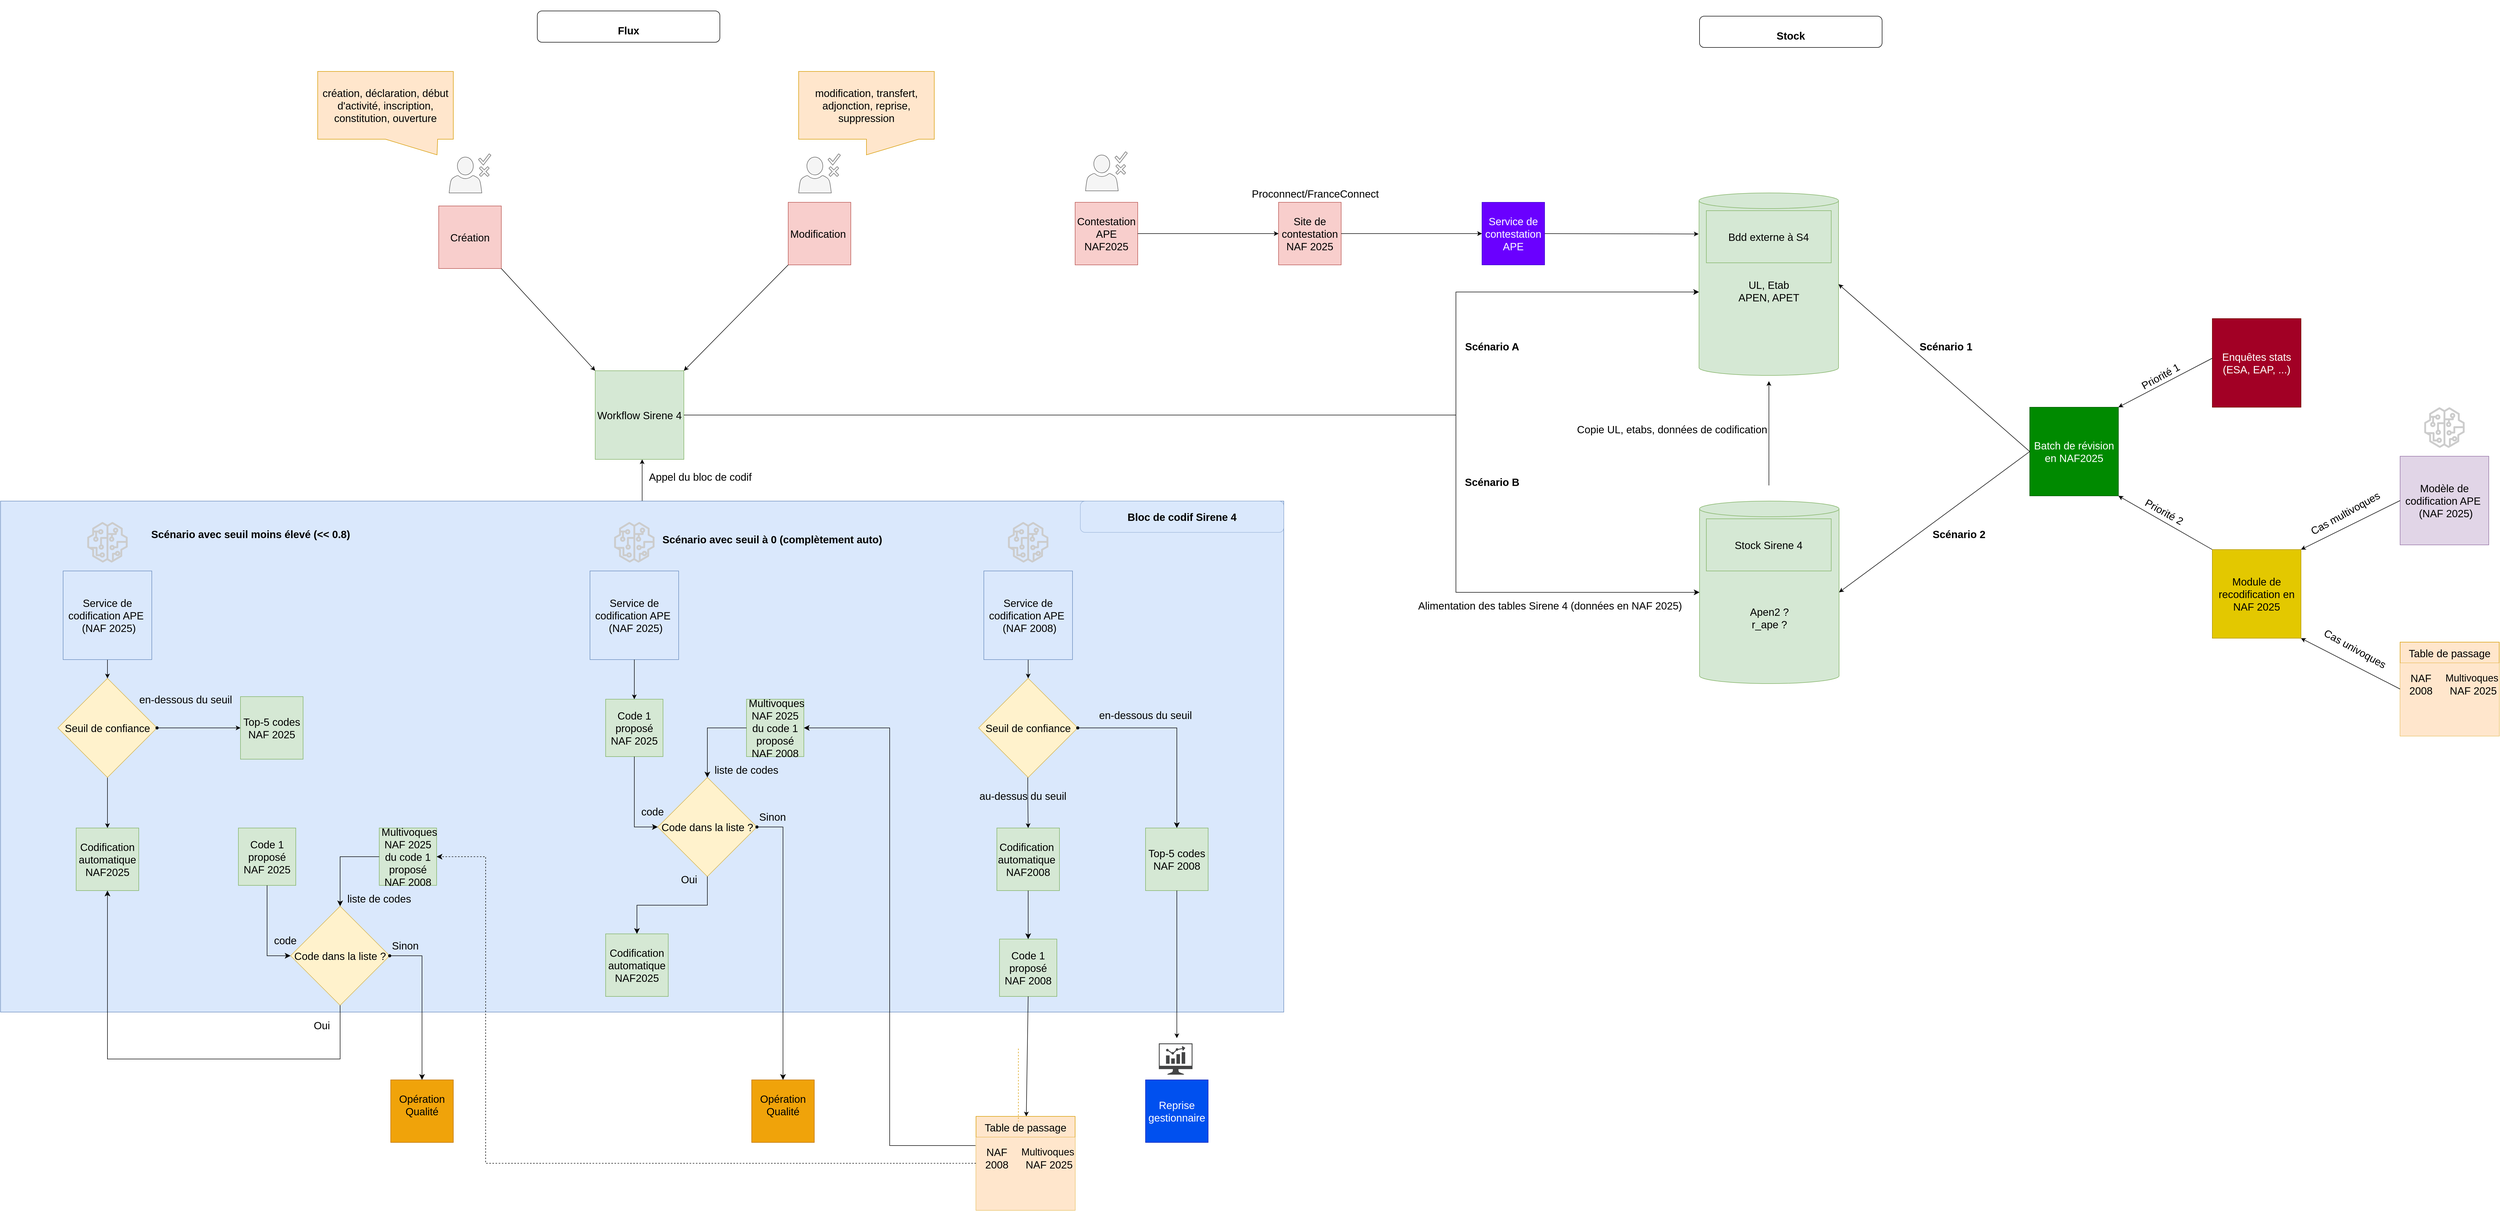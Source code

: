 <mxfile version="24.6.3" type="github">
  <diagram name="Page-1" id="qdVHiyYg8f9BKUNEij3J">
    <mxGraphModel dx="4935" dy="3007" grid="1" gridSize="10" guides="1" tooltips="1" connect="1" arrows="1" fold="1" page="1" pageScale="1" pageWidth="1169" pageHeight="827" math="0" shadow="0">
      <root>
        <mxCell id="0" />
        <mxCell id="1" parent="0" />
        <mxCell id="wSmamIy-QW6w1RSmSMdU-129" value="" style="edgeStyle=orthogonalEdgeStyle;rounded=0;orthogonalLoop=1;jettySize=auto;html=1;" parent="1" source="RjrmRjccAGC_DrgQe7qA-4" edge="1">
          <mxGeometry relative="1" as="geometry">
            <mxPoint x="-540" as="targetPoint" />
          </mxGeometry>
        </mxCell>
        <mxCell id="wSmamIy-QW6w1RSmSMdU-139" value="Appel du bloc de codif" style="edgeLabel;html=1;align=center;verticalAlign=middle;resizable=0;points=[];strokeColor=#6c8ebf;fontFamily=Helvetica;fontSize=20;fontColor=default;fillColor=#dae8fc;labelBackgroundColor=none;" parent="wSmamIy-QW6w1RSmSMdU-129" vertex="1" connectable="0">
          <mxGeometry x="0.153" y="-1" relative="1" as="geometry">
            <mxPoint x="109" y="-1" as="offset" />
          </mxGeometry>
        </mxCell>
        <mxCell id="RjrmRjccAGC_DrgQe7qA-4" value="" style="rounded=0;whiteSpace=wrap;html=1;fillColor=#dae8fc;strokeColor=#6c8ebf;fontSize=20;" parent="1" vertex="1">
          <mxGeometry x="-1770" y="80" width="2460" height="980" as="geometry" />
        </mxCell>
        <mxCell id="wSmamIy-QW6w1RSmSMdU-16" value="" style="edgeStyle=orthogonalEdgeStyle;rounded=0;orthogonalLoop=1;jettySize=auto;html=1;fontSize=20;" parent="1" source="QqVG2MAbsxLsP4SQ3CaF-13" target="RjrmRjccAGC_DrgQe7qA-10" edge="1">
          <mxGeometry relative="1" as="geometry" />
        </mxCell>
        <mxCell id="QqVG2MAbsxLsP4SQ3CaF-13" value="&lt;span style=&quot;font-size: 20px;&quot;&gt;Service de codification APE&amp;nbsp;&lt;/span&gt;&lt;div style=&quot;font-size: 20px;&quot;&gt;&lt;span style=&quot;font-size: 20px;&quot;&gt;&amp;nbsp;(NAF 2025)&lt;/span&gt;&lt;/div&gt;" style="whiteSpace=wrap;html=1;aspect=fixed;fillColor=#dae8fc;strokeColor=#6c8ebf;fontSize=20;" parent="1" vertex="1">
          <mxGeometry x="-1650" y="214" width="170" height="170" as="geometry" />
        </mxCell>
        <mxCell id="QqVG2MAbsxLsP4SQ3CaF-20" value="" style="sketch=0;outlineConnect=0;fontColor=#232F3E;gradientColor=none;fillColor=#CCCCCC;strokeColor=none;dashed=0;verticalLabelPosition=bottom;verticalAlign=top;align=center;html=1;fontSize=20;fontStyle=0;aspect=fixed;pointerEvents=1;shape=mxgraph.aws4.sagemaker_model;" parent="1" vertex="1">
          <mxGeometry x="-1604" y="120" width="78" height="78" as="geometry" />
        </mxCell>
        <mxCell id="wSmamIy-QW6w1RSmSMdU-15" value="" style="edgeStyle=orthogonalEdgeStyle;rounded=0;orthogonalLoop=1;jettySize=auto;html=1;fontSize=20;" parent="1" source="RjrmRjccAGC_DrgQe7qA-10" target="RjrmRjccAGC_DrgQe7qA-14" edge="1">
          <mxGeometry relative="1" as="geometry" />
        </mxCell>
        <mxCell id="RjrmRjccAGC_DrgQe7qA-10" value="&lt;br style=&quot;font-size: 20px;&quot;&gt;&lt;span style=&quot;forced-color-adjust: none; color: rgb(0, 0, 0); font-family: Helvetica; font-style: normal; font-variant-ligatures: normal; font-variant-caps: normal; font-weight: 400; letter-spacing: normal; orphans: 2; text-align: center; text-indent: 0px; text-transform: none; widows: 2; word-spacing: 0px; -webkit-text-stroke-width: 0px; white-space: normal; text-decoration-thickness: initial; text-decoration-style: initial; text-decoration-color: initial; font-size: 20px;&quot;&gt;Seuil de confiance&lt;/span&gt;&lt;div style=&quot;font-size: 20px;&quot;&gt;&lt;br style=&quot;font-size: 20px;&quot;&gt;&lt;/div&gt;" style="rhombus;whiteSpace=wrap;html=1;fillColor=#fff2cc;strokeColor=#d6b656;fontSize=20;" parent="1" vertex="1">
          <mxGeometry x="-1660" y="420" width="190" height="190" as="geometry" />
        </mxCell>
        <mxCell id="RjrmRjccAGC_DrgQe7qA-14" value="&lt;span style=&quot;font-size: 20px;&quot;&gt;Codification&lt;/span&gt;&lt;div&gt;&lt;span style=&quot;font-size: 20px;&quot;&gt;automatique&lt;/span&gt;&lt;div&gt;&lt;span style=&quot;font-size: 20px;&quot;&gt;NAF2025&lt;/span&gt;&lt;/div&gt;&lt;/div&gt;" style="whiteSpace=wrap;html=1;aspect=fixed;fillColor=#d5e8d4;strokeColor=#82b366;fontSize=20;" parent="1" vertex="1">
          <mxGeometry x="-1625" y="707" width="120" height="120" as="geometry" />
        </mxCell>
        <mxCell id="RjrmRjccAGC_DrgQe7qA-16" value="&lt;h1&gt;&lt;font style=&quot;font-size: 20px;&quot;&gt;Stock&lt;/font&gt;&lt;/h1&gt;" style="rounded=1;whiteSpace=wrap;html=1;fontSize=20;" parent="1" vertex="1">
          <mxGeometry x="1487" y="-850" width="350" height="60" as="geometry" />
        </mxCell>
        <mxCell id="RjrmRjccAGC_DrgQe7qA-19" value="&lt;font style=&quot;font-size: 20px;&quot;&gt;&lt;b style=&quot;font-size: 20px;&quot;&gt;Bloc de codif Sirene 4&lt;/b&gt;&lt;/font&gt;" style="rounded=1;whiteSpace=wrap;html=1;dashed=1;fillColor=#dae8fc;strokeColor=#6c8ebf;dashPattern=1 1;fontSize=20;" parent="1" vertex="1">
          <mxGeometry x="300" y="80" width="390" height="60" as="geometry" />
        </mxCell>
        <mxCell id="wSmamIy-QW6w1RSmSMdU-9" value="&lt;div&gt;&lt;br&gt;&lt;/div&gt;&lt;div&gt;&lt;br&gt;&lt;/div&gt;&lt;div&gt;&lt;br&gt;&lt;/div&gt;&lt;div&gt;Apen2 ?&lt;/div&gt;&lt;div&gt;r_ape ?&lt;br&gt;&lt;/div&gt;" style="shape=cylinder3;whiteSpace=wrap;html=1;boundedLbl=1;backgroundOutline=1;size=15;fillColor=#d5e8d4;strokeColor=#82b366;fontSize=20;" parent="1" vertex="1">
          <mxGeometry x="1487" y="80" width="267.5" height="350" as="geometry" />
        </mxCell>
        <mxCell id="wSmamIy-QW6w1RSmSMdU-14" value="&lt;div&gt;Stock Sirene 4&lt;/div&gt;" style="rounded=0;whiteSpace=wrap;html=1;fillStyle=auto;glass=0;shadow=0;fillColor=#d5e8d4;strokeColor=#82b366;fontSize=20;" parent="1" vertex="1">
          <mxGeometry x="1500.06" y="114" width="239.37" height="100" as="geometry" />
        </mxCell>
        <mxCell id="wSmamIy-QW6w1RSmSMdU-19" value="&lt;span style=&quot;font-size: 20px;&quot;&gt;Opération Qualité&lt;/span&gt;&lt;div&gt;&lt;br&gt;&lt;/div&gt;" style="whiteSpace=wrap;html=1;aspect=fixed;fillColor=#f0a30a;strokeColor=#BD7000;fontSize=20;fontColor=#000000;" parent="1" vertex="1">
          <mxGeometry x="-330" y="1190" width="120" height="120" as="geometry" />
        </mxCell>
        <mxCell id="wSmamIy-QW6w1RSmSMdU-25" value="&lt;div&gt;en-dessous du seuil&lt;/div&gt;" style="text;html=1;strokeColor=none;fillColor=none;align=center;verticalAlign=middle;whiteSpace=wrap;rounded=0;rotation=0;fontFamily=Helvetica;fontSize=20;fontColor=default;" parent="1" vertex="1">
          <mxGeometry x="-1505" y="445" width="180" height="30" as="geometry" />
        </mxCell>
        <mxCell id="wSmamIy-QW6w1RSmSMdU-28" value="" style="edgeStyle=orthogonalEdgeStyle;rounded=0;orthogonalLoop=1;jettySize=auto;html=1;fontSize=20;" parent="1" source="wSmamIy-QW6w1RSmSMdU-29" target="wSmamIy-QW6w1RSmSMdU-31" edge="1">
          <mxGeometry relative="1" as="geometry" />
        </mxCell>
        <mxCell id="wSmamIy-QW6w1RSmSMdU-29" value="&lt;span style=&quot;font-size: 20px;&quot;&gt;Service de codification APE&amp;nbsp;&lt;/span&gt;&lt;div style=&quot;font-size: 20px;&quot;&gt;&lt;span style=&quot;font-size: 20px;&quot;&gt;&amp;nbsp;(NAF 2008)&lt;/span&gt;&lt;/div&gt;" style="whiteSpace=wrap;html=1;aspect=fixed;fillColor=#dae8fc;strokeColor=#6c8ebf;fontSize=20;" parent="1" vertex="1">
          <mxGeometry x="115" y="214" width="170" height="170" as="geometry" />
        </mxCell>
        <mxCell id="wSmamIy-QW6w1RSmSMdU-30" value="" style="sketch=0;outlineConnect=0;fontColor=#232F3E;gradientColor=none;fillColor=#CCCCCC;strokeColor=none;dashed=0;verticalLabelPosition=bottom;verticalAlign=top;align=center;html=1;fontSize=20;fontStyle=0;aspect=fixed;pointerEvents=1;shape=mxgraph.aws4.sagemaker_model;" parent="1" vertex="1">
          <mxGeometry x="161" y="120" width="78" height="78" as="geometry" />
        </mxCell>
        <mxCell id="wSmamIy-QW6w1RSmSMdU-31" value="&lt;br style=&quot;font-size: 20px;&quot;&gt;&lt;span style=&quot;forced-color-adjust: none; color: rgb(0, 0, 0); font-family: Helvetica; font-style: normal; font-variant-ligatures: normal; font-variant-caps: normal; font-weight: 400; letter-spacing: normal; orphans: 2; text-align: center; text-indent: 0px; text-transform: none; widows: 2; word-spacing: 0px; -webkit-text-stroke-width: 0px; white-space: normal; text-decoration-thickness: initial; text-decoration-style: initial; text-decoration-color: initial; font-size: 20px;&quot;&gt;Seuil de confiance&lt;/span&gt;&lt;div style=&quot;font-size: 20px;&quot;&gt;&lt;br style=&quot;font-size: 20px;&quot;&gt;&lt;/div&gt;" style="rhombus;whiteSpace=wrap;html=1;fillColor=#fff2cc;strokeColor=#d6b656;fontSize=20;" parent="1" vertex="1">
          <mxGeometry x="105" y="420" width="190" height="190" as="geometry" />
        </mxCell>
        <mxCell id="wSmamIy-QW6w1RSmSMdU-32" value="&lt;span style=&quot;font-size: 20px;&quot;&gt;Codification&amp;nbsp;&lt;/span&gt;&lt;div&gt;&lt;span style=&quot;font-size: 20px;&quot;&gt;automatique&amp;nbsp;&lt;/span&gt;&lt;/div&gt;&lt;div&gt;&lt;span style=&quot;font-size: 20px;&quot;&gt;NAF2008&lt;/span&gt;&lt;/div&gt;" style="whiteSpace=wrap;html=1;aspect=fixed;fillColor=#d5e8d4;strokeColor=#82b366;fontSize=20;" parent="1" vertex="1">
          <mxGeometry x="140" y="707" width="120" height="120" as="geometry" />
        </mxCell>
        <mxCell id="wSmamIy-QW6w1RSmSMdU-34" value="au-dessus du seuil" style="text;html=1;strokeColor=none;fillColor=none;align=center;verticalAlign=middle;whiteSpace=wrap;rounded=0;rotation=0;fontFamily=Helvetica;fontSize=20;fontColor=default;" parent="1" vertex="1">
          <mxGeometry x="105" y="630" width="170" height="30" as="geometry" />
        </mxCell>
        <mxCell id="wSmamIy-QW6w1RSmSMdU-35" value="&lt;div&gt;en-dessous du seuil&lt;/div&gt;" style="text;html=1;strokeColor=none;fillColor=none;align=center;verticalAlign=middle;whiteSpace=wrap;rounded=0;rotation=0;fontFamily=Helvetica;fontSize=20;fontColor=default;" parent="1" vertex="1">
          <mxGeometry x="335" y="475" width="180" height="30" as="geometry" />
        </mxCell>
        <mxCell id="wSmamIy-QW6w1RSmSMdU-39" value="&lt;span style=&quot;font-size: 20px;&quot;&gt;Top-5 codes NAF&lt;/span&gt;&lt;span style=&quot;background-color: initial;&quot;&gt;&amp;nbsp;2025&lt;/span&gt;" style="whiteSpace=wrap;html=1;aspect=fixed;fillColor=#d5e8d4;strokeColor=#82b366;fontSize=20;" parent="1" vertex="1">
          <mxGeometry x="-1310" y="455" width="120" height="120" as="geometry" />
        </mxCell>
        <mxCell id="wSmamIy-QW6w1RSmSMdU-42" value="" style="shape=waypoint;sketch=0;fillStyle=solid;size=6;pointerEvents=1;points=[];fillColor=none;resizable=0;rotatable=0;perimeter=centerPerimeter;snapToPoint=1;" parent="1" vertex="1">
          <mxGeometry x="285" y="505" width="20" height="20" as="geometry" />
        </mxCell>
        <mxCell id="wSmamIy-QW6w1RSmSMdU-43" value="&lt;span style=&quot;font-size: 20px;&quot;&gt;Top-5 codes NAF&lt;/span&gt;&lt;span style=&quot;background-color: initial;&quot;&gt;&amp;nbsp;2008&lt;/span&gt;" style="whiteSpace=wrap;html=1;aspect=fixed;fillColor=#d5e8d4;strokeColor=#82b366;fontSize=20;" parent="1" vertex="1">
          <mxGeometry x="425" y="707" width="120" height="120" as="geometry" />
        </mxCell>
        <mxCell id="wSmamIy-QW6w1RSmSMdU-45" value="" style="edgeStyle=segmentEdgeStyle;endArrow=classic;html=1;curved=0;rounded=0;endSize=8;startSize=8;" parent="1" source="wSmamIy-QW6w1RSmSMdU-42" target="wSmamIy-QW6w1RSmSMdU-43" edge="1">
          <mxGeometry width="50" height="50" relative="1" as="geometry">
            <mxPoint x="305" y="515" as="sourcePoint" />
            <mxPoint x="-455" y="700" as="targetPoint" />
          </mxGeometry>
        </mxCell>
        <mxCell id="wSmamIy-QW6w1RSmSMdU-47" value="" style="edgeStyle=orthogonalEdgeStyle;rounded=0;orthogonalLoop=1;jettySize=auto;html=1;fontSize=20;entryX=0.5;entryY=0;entryDx=0;entryDy=0;" parent="1" target="wSmamIy-QW6w1RSmSMdU-32" edge="1">
          <mxGeometry relative="1" as="geometry">
            <mxPoint x="199.23" y="610" as="sourcePoint" />
            <mxPoint x="199.23" y="690" as="targetPoint" />
            <Array as="points">
              <mxPoint x="199" y="640" />
              <mxPoint x="200" y="640" />
            </Array>
          </mxGeometry>
        </mxCell>
        <mxCell id="wSmamIy-QW6w1RSmSMdU-89" value="Table de passage" style="shape=table;startSize=40;container=1;collapsible=0;childLayout=tableLayout;fixedRows=1;rowLines=0;fontStyle=0;strokeColor=#d79b00;fontSize=20;align=center;verticalAlign=middle;fontFamily=Helvetica;fillColor=#ffe6cc;" parent="1" vertex="1">
          <mxGeometry x="100" y="1260" width="190" height="180" as="geometry" />
        </mxCell>
        <mxCell id="wSmamIy-QW6w1RSmSMdU-90" value="" style="shape=tableRow;horizontal=0;startSize=0;swimlaneHead=0;swimlaneBody=0;top=0;left=0;bottom=0;right=0;collapsible=0;dropTarget=0;fillColor=#ffe6cc;points=[[0,0.5],[1,0.5]];portConstraint=eastwest;strokeColor=#d79b00;fontSize=20;align=center;verticalAlign=middle;fontFamily=Helvetica;" parent="wSmamIy-QW6w1RSmSMdU-89" vertex="1">
          <mxGeometry y="40" width="190" height="80" as="geometry" />
        </mxCell>
        <mxCell id="wSmamIy-QW6w1RSmSMdU-91" value="NAF 2008" style="shape=partialRectangle;html=1;whiteSpace=wrap;connectable=0;fillColor=#ffe6cc;top=0;left=0;bottom=0;right=0;overflow=hidden;pointerEvents=1;strokeColor=#d79b00;fontSize=20;align=center;verticalAlign=middle;fontFamily=Helvetica;" parent="wSmamIy-QW6w1RSmSMdU-90" vertex="1">
          <mxGeometry width="80" height="80" as="geometry">
            <mxRectangle width="80" height="80" as="alternateBounds" />
          </mxGeometry>
        </mxCell>
        <mxCell id="wSmamIy-QW6w1RSmSMdU-92" value="&lt;font style=&quot;font-size: 19px;&quot;&gt;Multivoques&amp;nbsp;&lt;/font&gt;&lt;div&gt;NAF 2025&lt;/div&gt;" style="shape=partialRectangle;html=1;whiteSpace=wrap;connectable=0;fillColor=#ffe6cc;top=0;left=0;bottom=0;right=0;align=center;spacingLeft=6;overflow=hidden;strokeColor=#d79b00;fontSize=20;verticalAlign=middle;fontFamily=Helvetica;" parent="wSmamIy-QW6w1RSmSMdU-90" vertex="1">
          <mxGeometry x="80" width="110" height="80" as="geometry">
            <mxRectangle width="110" height="80" as="alternateBounds" />
          </mxGeometry>
        </mxCell>
        <mxCell id="wSmamIy-QW6w1RSmSMdU-93" value="" style="shape=tableRow;horizontal=0;startSize=0;swimlaneHead=0;swimlaneBody=0;top=0;left=0;bottom=0;right=0;collapsible=0;dropTarget=0;fillColor=#ffe6cc;points=[[0,0.5],[1,0.5]];portConstraint=eastwest;strokeColor=#d79b00;fontSize=20;align=center;verticalAlign=middle;fontFamily=Helvetica;" parent="wSmamIy-QW6w1RSmSMdU-89" vertex="1">
          <mxGeometry y="120" width="190" height="30" as="geometry" />
        </mxCell>
        <mxCell id="wSmamIy-QW6w1RSmSMdU-94" value="" style="shape=partialRectangle;html=1;whiteSpace=wrap;connectable=0;fillColor=#ffe6cc;top=0;left=0;bottom=0;right=0;overflow=hidden;strokeColor=#d79b00;fontSize=20;align=center;verticalAlign=middle;fontFamily=Helvetica;" parent="wSmamIy-QW6w1RSmSMdU-93" vertex="1">
          <mxGeometry width="80" height="30" as="geometry">
            <mxRectangle width="80" height="30" as="alternateBounds" />
          </mxGeometry>
        </mxCell>
        <mxCell id="wSmamIy-QW6w1RSmSMdU-95" value="" style="shape=partialRectangle;html=1;whiteSpace=wrap;connectable=0;fillColor=#ffe6cc;top=0;left=0;bottom=0;right=0;align=center;spacingLeft=6;overflow=hidden;strokeColor=#d79b00;fontSize=20;verticalAlign=middle;fontFamily=Helvetica;" parent="wSmamIy-QW6w1RSmSMdU-93" vertex="1">
          <mxGeometry x="80" width="110" height="30" as="geometry">
            <mxRectangle width="110" height="30" as="alternateBounds" />
          </mxGeometry>
        </mxCell>
        <mxCell id="wSmamIy-QW6w1RSmSMdU-96" value="" style="shape=tableRow;horizontal=0;startSize=0;swimlaneHead=0;swimlaneBody=0;top=0;left=0;bottom=0;right=0;collapsible=0;dropTarget=0;fillColor=#ffe6cc;points=[[0,0.5],[1,0.5]];portConstraint=eastwest;strokeColor=#d79b00;fontSize=20;align=center;verticalAlign=middle;fontFamily=Helvetica;" parent="wSmamIy-QW6w1RSmSMdU-89" vertex="1">
          <mxGeometry y="150" width="190" height="30" as="geometry" />
        </mxCell>
        <mxCell id="wSmamIy-QW6w1RSmSMdU-97" value="" style="shape=partialRectangle;html=1;whiteSpace=wrap;connectable=0;fillColor=#ffe6cc;top=0;left=0;bottom=0;right=0;overflow=hidden;strokeColor=#d79b00;fontSize=20;align=center;verticalAlign=middle;fontFamily=Helvetica;" parent="wSmamIy-QW6w1RSmSMdU-96" vertex="1">
          <mxGeometry width="80" height="30" as="geometry">
            <mxRectangle width="80" height="30" as="alternateBounds" />
          </mxGeometry>
        </mxCell>
        <mxCell id="wSmamIy-QW6w1RSmSMdU-98" value="" style="shape=partialRectangle;html=1;whiteSpace=wrap;connectable=0;fillColor=#ffe6cc;top=0;left=0;bottom=0;right=0;align=center;spacingLeft=6;overflow=hidden;strokeColor=#d79b00;fontSize=20;verticalAlign=middle;fontFamily=Helvetica;" parent="wSmamIy-QW6w1RSmSMdU-96" vertex="1">
          <mxGeometry x="80" width="110" height="30" as="geometry">
            <mxRectangle width="110" height="30" as="alternateBounds" />
          </mxGeometry>
        </mxCell>
        <mxCell id="wSmamIy-QW6w1RSmSMdU-48" value="&lt;span style=&quot;font-size: 20px;&quot;&gt;Reprise gestionnaire&lt;/span&gt;" style="whiteSpace=wrap;html=1;aspect=fixed;fillColor=#0050ef;strokeColor=#001DBC;fontSize=20;fontColor=#ffffff;" parent="1" vertex="1">
          <mxGeometry x="425" y="1190" width="120" height="120" as="geometry" />
        </mxCell>
        <mxCell id="wSmamIy-QW6w1RSmSMdU-108" value="Code 1 proposé&lt;div&gt;NAF 2008&lt;/div&gt;" style="whiteSpace=wrap;html=1;aspect=fixed;fillColor=#d5e8d4;strokeColor=#82b366;fontSize=20;" parent="1" vertex="1">
          <mxGeometry x="145" y="920" width="110" height="110" as="geometry" />
        </mxCell>
        <mxCell id="wSmamIy-QW6w1RSmSMdU-109" value="" style="edgeStyle=segmentEdgeStyle;endArrow=classic;html=1;curved=0;rounded=0;endSize=8;startSize=8;entryX=0.5;entryY=0;entryDx=0;entryDy=0;" parent="1" source="wSmamIy-QW6w1RSmSMdU-32" target="wSmamIy-QW6w1RSmSMdU-108" edge="1">
          <mxGeometry width="50" height="50" relative="1" as="geometry">
            <mxPoint x="115" y="1169.95" as="sourcePoint" />
            <mxPoint x="165" y="1119.95" as="targetPoint" />
          </mxGeometry>
        </mxCell>
        <mxCell id="wSmamIy-QW6w1RSmSMdU-111" value="&amp;nbsp;Multivoques NAF 2025 du code 1 proposé NAF 2008" style="whiteSpace=wrap;html=1;aspect=fixed;fillColor=#d5e8d4;strokeColor=#82b366;fontSize=20;" parent="1" vertex="1">
          <mxGeometry x="-340" y="460" width="110" height="110" as="geometry" />
        </mxCell>
        <mxCell id="wSmamIy-QW6w1RSmSMdU-117" value="&lt;span style=&quot;font-size: 20px;&quot;&gt;Création&lt;/span&gt;" style="whiteSpace=wrap;html=1;aspect=fixed;fillColor=#f8cecc;strokeColor=#b85450;fontSize=20;" parent="1" vertex="1">
          <mxGeometry x="-930" y="-486" width="120" height="120" as="geometry" />
        </mxCell>
        <mxCell id="wSmamIy-QW6w1RSmSMdU-118" value="&lt;span style=&quot;font-size: 20px;&quot;&gt;Modification&amp;nbsp;&lt;/span&gt;" style="whiteSpace=wrap;html=1;aspect=fixed;fillColor=#f8cecc;strokeColor=#b85450;fontSize=20;" parent="1" vertex="1">
          <mxGeometry x="-260" y="-493" width="120" height="120" as="geometry" />
        </mxCell>
        <mxCell id="wSmamIy-QW6w1RSmSMdU-119" value="Workflow Sirene 4" style="whiteSpace=wrap;html=1;aspect=fixed;fillColor=#d5e8d4;strokeColor=#82b366;fontSize=20;" parent="1" vertex="1">
          <mxGeometry x="-630" y="-170" width="170" height="170" as="geometry" />
        </mxCell>
        <mxCell id="wSmamIy-QW6w1RSmSMdU-120" value="" style="sketch=0;pointerEvents=1;shadow=0;dashed=0;html=1;strokeColor=#666666;fillColor=#f5f5f5;labelPosition=center;verticalLabelPosition=bottom;verticalAlign=top;outlineConnect=0;align=center;shape=mxgraph.office.users.approver;fontColor=#333333;fontSize=20;" parent="1" vertex="1">
          <mxGeometry x="-910" y="-586" width="80" height="75" as="geometry" />
        </mxCell>
        <mxCell id="wSmamIy-QW6w1RSmSMdU-121" value="" style="endArrow=classic;html=1;rounded=0;exitX=1;exitY=1;exitDx=0;exitDy=0;entryX=0;entryY=0;entryDx=0;entryDy=0;fontSize=20;" parent="1" source="wSmamIy-QW6w1RSmSMdU-117" target="wSmamIy-QW6w1RSmSMdU-119" edge="1">
          <mxGeometry width="50" height="50" relative="1" as="geometry">
            <mxPoint x="-410" y="-154" as="sourcePoint" />
            <mxPoint x="-240" y="-54" as="targetPoint" />
          </mxGeometry>
        </mxCell>
        <mxCell id="wSmamIy-QW6w1RSmSMdU-122" value="" style="sketch=0;pointerEvents=1;shadow=0;dashed=0;html=1;strokeColor=#666666;fillColor=#f5f5f5;labelPosition=center;verticalLabelPosition=bottom;verticalAlign=top;outlineConnect=0;align=center;shape=mxgraph.office.users.approver;fontColor=#333333;fontSize=20;" parent="1" vertex="1">
          <mxGeometry x="-240" y="-586" width="80" height="75" as="geometry" />
        </mxCell>
        <mxCell id="wSmamIy-QW6w1RSmSMdU-123" value="&lt;h1&gt;&lt;font style=&quot;font-size: 20px;&quot;&gt;Flux&lt;/font&gt;&lt;/h1&gt;" style="rounded=1;whiteSpace=wrap;html=1;fontSize=20;" parent="1" vertex="1">
          <mxGeometry x="-741" y="-860" width="350" height="60" as="geometry" />
        </mxCell>
        <mxCell id="wSmamIy-QW6w1RSmSMdU-124" value="" style="endArrow=classic;html=1;rounded=0;entryX=1;entryY=0;entryDx=0;entryDy=0;exitX=0;exitY=1;exitDx=0;exitDy=0;fontSize=20;" parent="1" source="wSmamIy-QW6w1RSmSMdU-118" target="wSmamIy-QW6w1RSmSMdU-119" edge="1">
          <mxGeometry width="50" height="50" relative="1" as="geometry">
            <mxPoint x="-410" y="-154" as="sourcePoint" />
            <mxPoint x="-360" y="-204" as="targetPoint" />
          </mxGeometry>
        </mxCell>
        <mxCell id="wSmamIy-QW6w1RSmSMdU-125" value="&lt;span style=&quot;font-size: 20px;&quot;&gt;modification, transfert, adjonction, reprise, suppression&lt;/span&gt;" style="shape=callout;whiteSpace=wrap;html=1;perimeter=calloutPerimeter;base=100;fillColor=#ffe6cc;strokeColor=#d79b00;" parent="1" vertex="1">
          <mxGeometry x="-240" y="-744" width="260" height="160" as="geometry" />
        </mxCell>
        <mxCell id="wSmamIy-QW6w1RSmSMdU-126" value="&lt;span style=&quot;font-size: 20px;&quot;&gt;création, déclaration, début d&#39;activité, inscription, constitution, ouverture&lt;/span&gt;" style="shape=callout;whiteSpace=wrap;html=1;perimeter=calloutPerimeter;base=100;position2=0.88;fillColor=#ffe6cc;strokeColor=#d79b00;" parent="1" vertex="1">
          <mxGeometry x="-1162" y="-744" width="260" height="160" as="geometry" />
        </mxCell>
        <mxCell id="wSmamIy-QW6w1RSmSMdU-187" value="" style="line;strokeWidth=1;direction=south;html=1;dashed=1;fillColor=#ffe6cc;strokeColor=#d79b00;" parent="1" vertex="1">
          <mxGeometry x="176.25" y="1130" width="10" height="140" as="geometry" />
        </mxCell>
        <mxCell id="amOeIo20IFjNNnTwznWV-1" value="" style="endArrow=classic;html=1;rounded=0;exitX=0.5;exitY=1;exitDx=0;exitDy=0;" parent="1" source="wSmamIy-QW6w1RSmSMdU-43" edge="1">
          <mxGeometry width="50" height="50" relative="1" as="geometry">
            <mxPoint x="485" y="827" as="sourcePoint" />
            <mxPoint x="485" y="1110" as="targetPoint" />
          </mxGeometry>
        </mxCell>
        <mxCell id="QqVG2MAbsxLsP4SQ3CaF-67" value="" style="sketch=0;pointerEvents=1;shadow=0;dashed=0;html=1;strokeColor=none;fillColor=#434445;aspect=fixed;labelPosition=center;verticalLabelPosition=bottom;verticalAlign=top;align=center;outlineConnect=0;shape=mxgraph.vvd.nsx_dashboard;fontSize=20;" parent="1" vertex="1">
          <mxGeometry x="450.48" y="1120" width="64.52" height="60" as="geometry" />
        </mxCell>
        <mxCell id="UrDVTEaT_6tUGHthFSmy-10" value="" style="edgeStyle=elbowEdgeStyle;elbow=horizontal;endArrow=classic;html=1;curved=0;rounded=0;endSize=8;startSize=8;entryX=0;entryY=0.5;entryDx=0;entryDy=0;entryPerimeter=0;exitX=1;exitY=0.5;exitDx=0;exitDy=0;" parent="1" source="wSmamIy-QW6w1RSmSMdU-119" target="wSmamIy-QW6w1RSmSMdU-9" edge="1">
          <mxGeometry width="50" height="50" relative="1" as="geometry">
            <mxPoint x="-370" y="360" as="sourcePoint" />
            <mxPoint x="-320" y="310" as="targetPoint" />
            <Array as="points">
              <mxPoint x="1020" y="130" />
              <mxPoint x="670" y="90" />
            </Array>
          </mxGeometry>
        </mxCell>
        <mxCell id="UrDVTEaT_6tUGHthFSmy-11" value="Alimentation des tables Sirene 4 (données en NAF 2025)" style="edgeLabel;html=1;align=center;verticalAlign=middle;resizable=0;points=[];strokeColor=#6c8ebf;fontFamily=Helvetica;fontSize=20;fontColor=default;fillColor=#dae8fc;labelBackgroundColor=none;" parent="1" vertex="1" connectable="0">
          <mxGeometry x="1200.001" y="280.0" as="geometry" />
        </mxCell>
        <mxCell id="UrDVTEaT_6tUGHthFSmy-17" value="Site de contestation NAF 2025" style="whiteSpace=wrap;html=1;aspect=fixed;fillColor=#f8cecc;strokeColor=#b85450;fontSize=20;" parent="1" vertex="1">
          <mxGeometry x="680" y="-493" width="120" height="120" as="geometry" />
        </mxCell>
        <mxCell id="UrDVTEaT_6tUGHthFSmy-25" value="" style="shape=image;html=1;verticalAlign=top;verticalLabelPosition=bottom;labelBackgroundColor=#ffffff;imageAspect=0;aspect=fixed;image=https://cdn2.iconfinder.com/data/icons/thin-line-icons-for-seo-and-development-1/64/SEO_international-128.png" parent="1" vertex="1">
          <mxGeometry x="684.5" y="-629" width="111" height="111" as="geometry" />
        </mxCell>
        <mxCell id="UrDVTEaT_6tUGHthFSmy-29" value="&lt;div&gt;UL, Etab&lt;/div&gt;&lt;div&gt;APEN, APET&lt;br&gt;&lt;/div&gt;" style="shape=cylinder3;whiteSpace=wrap;html=1;boundedLbl=1;backgroundOutline=1;size=15;fillColor=#d5e8d4;strokeColor=#82b366;fontSize=20;" parent="1" vertex="1">
          <mxGeometry x="1486" y="-511" width="267.5" height="350" as="geometry" />
        </mxCell>
        <mxCell id="UrDVTEaT_6tUGHthFSmy-30" value="Bdd externe à S4 " style="rounded=0;whiteSpace=wrap;html=1;fillStyle=auto;glass=0;shadow=0;fillColor=#d5e8d4;strokeColor=#82b366;fontSize=20;" parent="1" vertex="1">
          <mxGeometry x="1500.07" y="-477" width="239.37" height="100" as="geometry" />
        </mxCell>
        <mxCell id="UrDVTEaT_6tUGHthFSmy-31" value="" style="edgeStyle=elbowEdgeStyle;elbow=horizontal;endArrow=classic;html=1;curved=0;rounded=0;endSize=8;startSize=8;entryX=0;entryY=0.543;entryDx=0;entryDy=0;entryPerimeter=0;exitX=1;exitY=0.5;exitDx=0;exitDy=0;" parent="1" source="wSmamIy-QW6w1RSmSMdU-119" target="UrDVTEaT_6tUGHthFSmy-29" edge="1">
          <mxGeometry width="50" height="50" relative="1" as="geometry">
            <mxPoint x="-460" y="-90" as="sourcePoint" />
            <mxPoint x="1190" y="-60" as="targetPoint" />
            <Array as="points">
              <mxPoint x="1020" y="-130" />
            </Array>
          </mxGeometry>
        </mxCell>
        <mxCell id="UrDVTEaT_6tUGHthFSmy-32" value="&lt;b&gt;Scénario A&lt;br&gt;&lt;/b&gt;" style="edgeLabel;html=1;align=center;verticalAlign=middle;resizable=0;points=[];strokeColor=#6c8ebf;fontFamily=Helvetica;fontSize=20;fontColor=default;fillColor=#dae8fc;labelBackgroundColor=none;" parent="1" vertex="1" connectable="0">
          <mxGeometry x="1310.001" y="-220.0" as="geometry">
            <mxPoint x="-221" y="3" as="offset" />
          </mxGeometry>
        </mxCell>
        <mxCell id="UrDVTEaT_6tUGHthFSmy-33" value="&lt;b&gt;Scénario B&lt;br&gt;&lt;/b&gt;" style="edgeLabel;html=1;align=center;verticalAlign=middle;resizable=0;points=[];strokeColor=#6c8ebf;fontFamily=Helvetica;fontSize=20;fontColor=default;fillColor=#dae8fc;labelBackgroundColor=none;" parent="1" vertex="1" connectable="0">
          <mxGeometry x="1310.001" y="40.0" as="geometry">
            <mxPoint x="-221" y="3" as="offset" />
          </mxGeometry>
        </mxCell>
        <mxCell id="UrDVTEaT_6tUGHthFSmy-36" value="" style="endArrow=classic;html=1;rounded=0;exitX=1;exitY=0.5;exitDx=0;exitDy=0;entryX=-0.003;entryY=0.225;entryDx=0;entryDy=0;entryPerimeter=0;" parent="1" source="fVetmA5IXUWIr9gg3zsg-3" target="UrDVTEaT_6tUGHthFSmy-29" edge="1">
          <mxGeometry width="50" height="50" relative="1" as="geometry">
            <mxPoint x="890" y="-300" as="sourcePoint" />
            <mxPoint x="1480" y="-433" as="targetPoint" />
          </mxGeometry>
        </mxCell>
        <mxCell id="UrDVTEaT_6tUGHthFSmy-50" value="Batch de révision en NAF2025" style="whiteSpace=wrap;html=1;aspect=fixed;fillColor=#008a00;strokeColor=#005700;fontSize=20;fontColor=#ffffff;" parent="1" vertex="1">
          <mxGeometry x="2120" y="-100" width="170" height="170" as="geometry" />
        </mxCell>
        <mxCell id="UrDVTEaT_6tUGHthFSmy-51" value="" style="endArrow=classic;html=1;rounded=0;exitX=0;exitY=0.5;exitDx=0;exitDy=0;entryX=1;entryY=0;entryDx=0;entryDy=0;" parent="1" target="UrDVTEaT_6tUGHthFSmy-50" edge="1">
          <mxGeometry width="50" height="50" relative="1" as="geometry">
            <mxPoint x="2470" y="-194" as="sourcePoint" />
            <mxPoint x="2100" y="-120" as="targetPoint" />
          </mxGeometry>
        </mxCell>
        <mxCell id="UrDVTEaT_6tUGHthFSmy-52" value="" style="endArrow=classic;html=1;rounded=0;exitX=0;exitY=0;exitDx=0;exitDy=0;entryX=1;entryY=0;entryDx=0;entryDy=0;" parent="1" source="UrDVTEaT_6tUGHthFSmy-119" edge="1">
          <mxGeometry width="50" height="50" relative="1" as="geometry">
            <mxPoint x="2470" y="170" as="sourcePoint" />
            <mxPoint x="2290" y="70" as="targetPoint" />
          </mxGeometry>
        </mxCell>
        <mxCell id="UrDVTEaT_6tUGHthFSmy-53" value="Priorité 1" style="edgeLabel;html=1;align=center;verticalAlign=middle;resizable=0;points=[];strokeColor=#6c8ebf;fontFamily=Helvetica;fontSize=20;fontColor=default;fillColor=#dae8fc;labelBackgroundColor=none;rotation=331;" parent="1" vertex="1" connectable="0">
          <mxGeometry x="2370" y="-160.0" as="geometry" />
        </mxCell>
        <mxCell id="UrDVTEaT_6tUGHthFSmy-54" value="Priorité 2" style="edgeLabel;html=1;align=center;verticalAlign=middle;resizable=0;points=[];strokeColor=#6c8ebf;fontFamily=Helvetica;fontSize=20;fontColor=default;fillColor=#dae8fc;labelBackgroundColor=none;rotation=29;" parent="1" vertex="1" connectable="0">
          <mxGeometry x="2390" y="90.0" as="geometry">
            <mxPoint x="-5.892" y="13.794" as="offset" />
          </mxGeometry>
        </mxCell>
        <mxCell id="UrDVTEaT_6tUGHthFSmy-55" value="" style="endArrow=classic;html=1;rounded=0;exitX=0;exitY=0.5;exitDx=0;exitDy=0;entryX=1;entryY=0.5;entryDx=0;entryDy=0;entryPerimeter=0;" parent="1" source="UrDVTEaT_6tUGHthFSmy-50" target="UrDVTEaT_6tUGHthFSmy-29" edge="1">
          <mxGeometry width="50" height="50" relative="1" as="geometry">
            <mxPoint x="1890" y="-60" as="sourcePoint" />
            <mxPoint x="1940" y="-110" as="targetPoint" />
          </mxGeometry>
        </mxCell>
        <mxCell id="UrDVTEaT_6tUGHthFSmy-57" value="" style="endArrow=classic;html=1;rounded=0;exitX=0;exitY=0.5;exitDx=0;exitDy=0;entryX=1;entryY=0.5;entryDx=0;entryDy=0;entryPerimeter=0;" parent="1" source="UrDVTEaT_6tUGHthFSmy-50" target="wSmamIy-QW6w1RSmSMdU-9" edge="1">
          <mxGeometry width="50" height="50" relative="1" as="geometry">
            <mxPoint x="1890" y="-60" as="sourcePoint" />
            <mxPoint x="1940" y="-110" as="targetPoint" />
          </mxGeometry>
        </mxCell>
        <mxCell id="UrDVTEaT_6tUGHthFSmy-58" value="&lt;b&gt;Scénario 1&lt;/b&gt;" style="edgeLabel;html=1;align=center;verticalAlign=middle;resizable=0;points=[];strokeColor=#6c8ebf;fontFamily=Helvetica;fontSize=20;fontColor=default;fillColor=#dae8fc;labelBackgroundColor=none;" parent="1" vertex="1" connectable="0">
          <mxGeometry x="2180.001" y="-220.0" as="geometry">
            <mxPoint x="-221" y="3" as="offset" />
          </mxGeometry>
        </mxCell>
        <mxCell id="UrDVTEaT_6tUGHthFSmy-59" value="&lt;b&gt;Scénario 2&lt;br&gt;&lt;/b&gt;" style="edgeLabel;html=1;align=center;verticalAlign=middle;resizable=0;points=[];strokeColor=#6c8ebf;fontFamily=Helvetica;fontSize=20;fontColor=default;fillColor=#dae8fc;labelBackgroundColor=none;" parent="1" vertex="1" connectable="0">
          <mxGeometry x="2205.001" y="140.0" as="geometry">
            <mxPoint x="-221" y="3" as="offset" />
          </mxGeometry>
        </mxCell>
        <mxCell id="UrDVTEaT_6tUGHthFSmy-107" value="Table de passage" style="shape=table;startSize=40;container=1;collapsible=0;childLayout=tableLayout;fixedRows=1;rowLines=0;fontStyle=0;strokeColor=#d79b00;fontSize=20;align=center;verticalAlign=middle;fontFamily=Helvetica;fillColor=#ffe6cc;" parent="1" vertex="1">
          <mxGeometry x="2830" y="350.5" width="190" height="180" as="geometry" />
        </mxCell>
        <mxCell id="UrDVTEaT_6tUGHthFSmy-108" value="" style="shape=tableRow;horizontal=0;startSize=0;swimlaneHead=0;swimlaneBody=0;top=0;left=0;bottom=0;right=0;collapsible=0;dropTarget=0;fillColor=#ffe6cc;points=[[0,0.5],[1,0.5]];portConstraint=eastwest;strokeColor=#d79b00;fontSize=20;align=center;verticalAlign=middle;fontFamily=Helvetica;" parent="UrDVTEaT_6tUGHthFSmy-107" vertex="1">
          <mxGeometry y="40" width="190" height="80" as="geometry" />
        </mxCell>
        <mxCell id="UrDVTEaT_6tUGHthFSmy-109" value="NAF 2008" style="shape=partialRectangle;html=1;whiteSpace=wrap;connectable=0;fillColor=#ffe6cc;top=0;left=0;bottom=0;right=0;overflow=hidden;pointerEvents=1;strokeColor=#d79b00;fontSize=20;align=center;verticalAlign=middle;fontFamily=Helvetica;" parent="UrDVTEaT_6tUGHthFSmy-108" vertex="1">
          <mxGeometry width="80" height="80" as="geometry">
            <mxRectangle width="80" height="80" as="alternateBounds" />
          </mxGeometry>
        </mxCell>
        <mxCell id="UrDVTEaT_6tUGHthFSmy-110" value="&lt;font style=&quot;font-size: 19px;&quot;&gt;Multivoques&amp;nbsp;&lt;/font&gt;&lt;div&gt;NAF 2025&lt;/div&gt;" style="shape=partialRectangle;html=1;whiteSpace=wrap;connectable=0;fillColor=#ffe6cc;top=0;left=0;bottom=0;right=0;align=center;spacingLeft=6;overflow=hidden;strokeColor=#d79b00;fontSize=20;verticalAlign=middle;fontFamily=Helvetica;" parent="UrDVTEaT_6tUGHthFSmy-108" vertex="1">
          <mxGeometry x="80" width="110" height="80" as="geometry">
            <mxRectangle width="110" height="80" as="alternateBounds" />
          </mxGeometry>
        </mxCell>
        <mxCell id="UrDVTEaT_6tUGHthFSmy-111" value="" style="shape=tableRow;horizontal=0;startSize=0;swimlaneHead=0;swimlaneBody=0;top=0;left=0;bottom=0;right=0;collapsible=0;dropTarget=0;fillColor=#ffe6cc;points=[[0,0.5],[1,0.5]];portConstraint=eastwest;strokeColor=#d79b00;fontSize=20;align=center;verticalAlign=middle;fontFamily=Helvetica;" parent="UrDVTEaT_6tUGHthFSmy-107" vertex="1">
          <mxGeometry y="120" width="190" height="30" as="geometry" />
        </mxCell>
        <mxCell id="UrDVTEaT_6tUGHthFSmy-112" value="" style="shape=partialRectangle;html=1;whiteSpace=wrap;connectable=0;fillColor=#ffe6cc;top=0;left=0;bottom=0;right=0;overflow=hidden;strokeColor=#d79b00;fontSize=20;align=center;verticalAlign=middle;fontFamily=Helvetica;" parent="UrDVTEaT_6tUGHthFSmy-111" vertex="1">
          <mxGeometry width="80" height="30" as="geometry">
            <mxRectangle width="80" height="30" as="alternateBounds" />
          </mxGeometry>
        </mxCell>
        <mxCell id="UrDVTEaT_6tUGHthFSmy-113" value="" style="shape=partialRectangle;html=1;whiteSpace=wrap;connectable=0;fillColor=#ffe6cc;top=0;left=0;bottom=0;right=0;align=center;spacingLeft=6;overflow=hidden;strokeColor=#d79b00;fontSize=20;verticalAlign=middle;fontFamily=Helvetica;" parent="UrDVTEaT_6tUGHthFSmy-111" vertex="1">
          <mxGeometry x="80" width="110" height="30" as="geometry">
            <mxRectangle width="110" height="30" as="alternateBounds" />
          </mxGeometry>
        </mxCell>
        <mxCell id="UrDVTEaT_6tUGHthFSmy-114" value="" style="shape=tableRow;horizontal=0;startSize=0;swimlaneHead=0;swimlaneBody=0;top=0;left=0;bottom=0;right=0;collapsible=0;dropTarget=0;fillColor=#ffe6cc;points=[[0,0.5],[1,0.5]];portConstraint=eastwest;strokeColor=#d79b00;fontSize=20;align=center;verticalAlign=middle;fontFamily=Helvetica;" parent="UrDVTEaT_6tUGHthFSmy-107" vertex="1">
          <mxGeometry y="150" width="190" height="30" as="geometry" />
        </mxCell>
        <mxCell id="UrDVTEaT_6tUGHthFSmy-115" value="" style="shape=partialRectangle;html=1;whiteSpace=wrap;connectable=0;fillColor=#ffe6cc;top=0;left=0;bottom=0;right=0;overflow=hidden;strokeColor=#d79b00;fontSize=20;align=center;verticalAlign=middle;fontFamily=Helvetica;" parent="UrDVTEaT_6tUGHthFSmy-114" vertex="1">
          <mxGeometry width="80" height="30" as="geometry">
            <mxRectangle width="80" height="30" as="alternateBounds" />
          </mxGeometry>
        </mxCell>
        <mxCell id="UrDVTEaT_6tUGHthFSmy-116" value="" style="shape=partialRectangle;html=1;whiteSpace=wrap;connectable=0;fillColor=#ffe6cc;top=0;left=0;bottom=0;right=0;align=center;spacingLeft=6;overflow=hidden;strokeColor=#d79b00;fontSize=20;verticalAlign=middle;fontFamily=Helvetica;" parent="UrDVTEaT_6tUGHthFSmy-114" vertex="1">
          <mxGeometry x="80" width="110" height="30" as="geometry">
            <mxRectangle width="110" height="30" as="alternateBounds" />
          </mxGeometry>
        </mxCell>
        <mxCell id="UrDVTEaT_6tUGHthFSmy-117" value="&lt;span style=&quot;font-size: 20px;&quot;&gt;Modèle de codification APE&amp;nbsp;&lt;/span&gt;&lt;div style=&quot;font-size: 20px;&quot;&gt;&lt;span style=&quot;font-size: 20px;&quot;&gt;&amp;nbsp;(NAF 2025)&lt;/span&gt;&lt;/div&gt;" style="whiteSpace=wrap;html=1;aspect=fixed;fillColor=#e1d5e7;strokeColor=#9673a6;fontSize=20;" parent="1" vertex="1">
          <mxGeometry x="2830" y="-6" width="170" height="170" as="geometry" />
        </mxCell>
        <mxCell id="UrDVTEaT_6tUGHthFSmy-118" value="" style="sketch=0;outlineConnect=0;fontColor=#232F3E;gradientColor=none;fillColor=#CCCCCC;strokeColor=none;dashed=0;verticalLabelPosition=bottom;verticalAlign=top;align=center;html=1;fontSize=20;fontStyle=0;aspect=fixed;pointerEvents=1;shape=mxgraph.aws4.sagemaker_model;" parent="1" vertex="1">
          <mxGeometry x="2876" y="-100" width="78" height="78" as="geometry" />
        </mxCell>
        <mxCell id="UrDVTEaT_6tUGHthFSmy-119" value="Module de recodification en NAF 2025" style="whiteSpace=wrap;html=1;aspect=fixed;fillColor=#e3c800;strokeColor=#B09500;fontSize=20;fontColor=#000000;" parent="1" vertex="1">
          <mxGeometry x="2470" y="173" width="170" height="170" as="geometry" />
        </mxCell>
        <mxCell id="UrDVTEaT_6tUGHthFSmy-120" value="" style="endArrow=classic;html=1;rounded=0;exitX=0;exitY=0.5;exitDx=0;exitDy=0;entryX=1;entryY=0;entryDx=0;entryDy=0;" parent="1" source="UrDVTEaT_6tUGHthFSmy-117" target="UrDVTEaT_6tUGHthFSmy-119" edge="1">
          <mxGeometry width="50" height="50" relative="1" as="geometry">
            <mxPoint x="2410" y="203" as="sourcePoint" />
            <mxPoint x="2460" y="153" as="targetPoint" />
          </mxGeometry>
        </mxCell>
        <mxCell id="UrDVTEaT_6tUGHthFSmy-121" value="" style="endArrow=classic;html=1;rounded=0;exitX=0;exitY=0.5;exitDx=0;exitDy=0;entryX=1;entryY=1;entryDx=0;entryDy=0;" parent="1" source="UrDVTEaT_6tUGHthFSmy-107" target="UrDVTEaT_6tUGHthFSmy-119" edge="1">
          <mxGeometry width="50" height="50" relative="1" as="geometry">
            <mxPoint x="2830" y="249" as="sourcePoint" />
            <mxPoint x="2650" y="343" as="targetPoint" />
          </mxGeometry>
        </mxCell>
        <mxCell id="UrDVTEaT_6tUGHthFSmy-122" value="&lt;div&gt;Cas multivoques&lt;/div&gt;&lt;div&gt;&lt;br&gt;&lt;/div&gt;" style="edgeLabel;html=1;align=center;verticalAlign=middle;resizable=0;points=[];strokeColor=#6c8ebf;fontFamily=Helvetica;fontSize=20;fontColor=default;fillColor=#dae8fc;labelBackgroundColor=none;rotation=331;" parent="1" vertex="1" connectable="0">
          <mxGeometry x="2730" y="113.0" as="geometry" />
        </mxCell>
        <mxCell id="UrDVTEaT_6tUGHthFSmy-123" value="&lt;div&gt;Cas univoques&lt;/div&gt;&lt;div&gt;&lt;br&gt;&lt;/div&gt;" style="edgeLabel;html=1;align=center;verticalAlign=middle;resizable=0;points=[];strokeColor=#6c8ebf;fontFamily=Helvetica;fontSize=20;fontColor=default;fillColor=#dae8fc;labelBackgroundColor=none;rotation=29;" parent="1" vertex="1" connectable="0">
          <mxGeometry x="2750" y="363.0" as="geometry">
            <mxPoint x="-5.892" y="13.794" as="offset" />
          </mxGeometry>
        </mxCell>
        <mxCell id="UrDVTEaT_6tUGHthFSmy-126" value="&lt;div&gt;Enquêtes stats&lt;/div&gt;&lt;div&gt;(ESA, EAP, ...)&lt;br&gt;&lt;/div&gt;" style="whiteSpace=wrap;html=1;aspect=fixed;fillColor=#a20025;strokeColor=#6F0000;fontSize=20;fontColor=#ffffff;" parent="1" vertex="1">
          <mxGeometry x="2470" y="-270" width="170" height="170" as="geometry" />
        </mxCell>
        <mxCell id="fVetmA5IXUWIr9gg3zsg-1" value="" style="endArrow=classic;html=1;rounded=0;" parent="1" edge="1">
          <mxGeometry width="50" height="50" relative="1" as="geometry">
            <mxPoint x="1620" y="50" as="sourcePoint" />
            <mxPoint x="1620" y="-150" as="targetPoint" />
          </mxGeometry>
        </mxCell>
        <mxCell id="fVetmA5IXUWIr9gg3zsg-2" value="&lt;div&gt;Copie UL, etabs, données de codification&lt;/div&gt;" style="edgeLabel;html=1;align=center;verticalAlign=middle;resizable=0;points=[];strokeColor=#6c8ebf;fontFamily=Helvetica;fontSize=20;fontColor=default;fillColor=#dae8fc;labelBackgroundColor=none;" parent="1" vertex="1" connectable="0">
          <mxGeometry x="1440.001" y="-50.0" as="geometry">
            <mxPoint x="-6" y="-8" as="offset" />
          </mxGeometry>
        </mxCell>
        <mxCell id="fVetmA5IXUWIr9gg3zsg-4" value="" style="endArrow=classic;html=1;rounded=0;exitX=1;exitY=0.5;exitDx=0;exitDy=0;" parent="1" source="UrDVTEaT_6tUGHthFSmy-17" target="fVetmA5IXUWIr9gg3zsg-3" edge="1">
          <mxGeometry width="50" height="50" relative="1" as="geometry">
            <mxPoint x="800" y="-433" as="sourcePoint" />
            <mxPoint x="1490" y="-430" as="targetPoint" />
          </mxGeometry>
        </mxCell>
        <mxCell id="fVetmA5IXUWIr9gg3zsg-3" value="Service de contestation APE" style="whiteSpace=wrap;html=1;aspect=fixed;fillColor=#6a00ff;strokeColor=#3700CC;fontSize=20;fontColor=#ffffff;" parent="1" vertex="1">
          <mxGeometry x="1070" y="-493" width="120" height="120" as="geometry" />
        </mxCell>
        <mxCell id="fVetmA5IXUWIr9gg3zsg-5" value="Proconnect/FranceConnect" style="edgeLabel;html=1;align=center;verticalAlign=middle;resizable=0;points=[];strokeColor=#6c8ebf;fontFamily=Helvetica;fontSize=20;fontColor=default;fillColor=#dae8fc;labelBackgroundColor=none;" parent="1" vertex="1" connectable="0">
          <mxGeometry x="750.001" y="-510.0" as="geometry" />
        </mxCell>
        <mxCell id="fVetmA5IXUWIr9gg3zsg-10" value="&lt;div&gt;Contestation&lt;/div&gt;&lt;div&gt;APE NAF2025&lt;br&gt;&lt;/div&gt;" style="whiteSpace=wrap;html=1;aspect=fixed;fillColor=#f8cecc;strokeColor=#b85450;fontSize=20;" parent="1" vertex="1">
          <mxGeometry x="290" y="-493" width="120" height="120" as="geometry" />
        </mxCell>
        <mxCell id="fVetmA5IXUWIr9gg3zsg-11" value="" style="sketch=0;pointerEvents=1;shadow=0;dashed=0;html=1;strokeColor=#666666;fillColor=#f5f5f5;labelPosition=center;verticalLabelPosition=bottom;verticalAlign=top;outlineConnect=0;align=center;shape=mxgraph.office.users.approver;fontColor=#333333;fontSize=20;" parent="1" vertex="1">
          <mxGeometry x="310" y="-590" width="80" height="75" as="geometry" />
        </mxCell>
        <mxCell id="fVetmA5IXUWIr9gg3zsg-12" value="" style="endArrow=classic;html=1;rounded=0;entryX=0;entryY=0.5;entryDx=0;entryDy=0;exitX=1;exitY=0.5;exitDx=0;exitDy=0;" parent="1" source="fVetmA5IXUWIr9gg3zsg-10" target="UrDVTEaT_6tUGHthFSmy-17" edge="1">
          <mxGeometry width="50" height="50" relative="1" as="geometry">
            <mxPoint x="430" y="-430" as="sourcePoint" />
            <mxPoint x="460" y="-486" as="targetPoint" />
          </mxGeometry>
        </mxCell>
        <mxCell id="fVetmA5IXUWIr9gg3zsg-37" value="&lt;span style=&quot;font-size: 20px;&quot;&gt;Service de codification APE&amp;nbsp;&lt;/span&gt;&lt;div style=&quot;font-size: 20px;&quot;&gt;&lt;span style=&quot;font-size: 20px;&quot;&gt;&amp;nbsp;(NAF 2025)&lt;/span&gt;&lt;/div&gt;" style="whiteSpace=wrap;html=1;aspect=fixed;fillColor=#dae8fc;strokeColor=#6c8ebf;fontSize=20;" parent="1" vertex="1">
          <mxGeometry x="-640" y="214" width="170" height="170" as="geometry" />
        </mxCell>
        <mxCell id="fVetmA5IXUWIr9gg3zsg-38" value="" style="sketch=0;outlineConnect=0;fontColor=#232F3E;gradientColor=none;fillColor=#CCCCCC;strokeColor=none;dashed=0;verticalLabelPosition=bottom;verticalAlign=top;align=center;html=1;fontSize=20;fontStyle=0;aspect=fixed;pointerEvents=1;shape=mxgraph.aws4.sagemaker_model;" parent="1" vertex="1">
          <mxGeometry x="-594" y="120" width="78" height="78" as="geometry" />
        </mxCell>
        <mxCell id="fVetmA5IXUWIr9gg3zsg-41" value="&lt;span style=&quot;font-size: 20px;&quot;&gt;Codification&lt;/span&gt;&lt;div&gt;&lt;span style=&quot;font-size: 20px;&quot;&gt;automatique&lt;/span&gt;&lt;div&gt;&lt;span style=&quot;font-size: 20px;&quot;&gt;NAF2025&lt;/span&gt;&lt;/div&gt;&lt;/div&gt;" style="whiteSpace=wrap;html=1;aspect=fixed;fillColor=#d5e8d4;strokeColor=#82b366;fontSize=20;" parent="1" vertex="1">
          <mxGeometry x="-610" y="910" width="120" height="120" as="geometry" />
        </mxCell>
        <mxCell id="fVetmA5IXUWIr9gg3zsg-46" value="" style="edgeStyle=segmentEdgeStyle;endArrow=classic;html=1;curved=0;rounded=0;endSize=8;startSize=8;exitX=0.862;exitY=1.154;exitDx=0;exitDy=0;exitPerimeter=0;entryDx=0;entryDy=0;" parent="1" target="wSmamIy-QW6w1RSmSMdU-23" edge="1">
          <mxGeometry width="50" height="50" relative="1" as="geometry">
            <mxPoint x="-1470" y="515" as="sourcePoint" />
            <mxPoint x="-1230" y="707" as="targetPoint" />
          </mxGeometry>
        </mxCell>
        <mxCell id="wSmamIy-QW6w1RSmSMdU-23" value="" style="shape=waypoint;sketch=0;fillStyle=solid;size=6;pointerEvents=1;points=[];fillColor=none;resizable=0;rotatable=0;perimeter=centerPerimeter;snapToPoint=1;" parent="1" vertex="1">
          <mxGeometry x="-1480" y="505" width="20" height="20" as="geometry" />
        </mxCell>
        <mxCell id="fVetmA5IXUWIr9gg3zsg-47" value="" style="edgeStyle=segmentEdgeStyle;endArrow=classic;html=1;curved=0;rounded=0;endSize=8;startSize=8;exitX=0.862;exitY=1.154;exitDx=0;exitDy=0;exitPerimeter=0;entryDx=0;entryDy=0;" parent="1" edge="1">
          <mxGeometry width="50" height="50" relative="1" as="geometry">
            <mxPoint x="-460" y="515" as="sourcePoint" />
            <mxPoint x="-460" y="515.5" as="targetPoint" />
          </mxGeometry>
        </mxCell>
        <mxCell id="fVetmA5IXUWIr9gg3zsg-49" value="" style="edgeStyle=orthogonalEdgeStyle;rounded=0;orthogonalLoop=1;jettySize=auto;html=1;fontSize=20;entryX=0.5;entryY=0;entryDx=0;entryDy=0;" parent="1" source="fVetmA5IXUWIr9gg3zsg-37" target="fVetmA5IXUWIr9gg3zsg-48" edge="1">
          <mxGeometry relative="1" as="geometry">
            <mxPoint x="-555" y="384" as="sourcePoint" />
            <mxPoint x="-555" y="707" as="targetPoint" />
          </mxGeometry>
        </mxCell>
        <mxCell id="fVetmA5IXUWIr9gg3zsg-48" value="Code 1 proposé&lt;div&gt;NAF 2025&lt;/div&gt;" style="whiteSpace=wrap;html=1;aspect=fixed;fillColor=#d5e8d4;strokeColor=#82b366;fontSize=20;" parent="1" vertex="1">
          <mxGeometry x="-610" y="460" width="110" height="110" as="geometry" />
        </mxCell>
        <mxCell id="fVetmA5IXUWIr9gg3zsg-52" value="" style="edgeStyle=elbowEdgeStyle;elbow=horizontal;endArrow=classic;html=1;curved=0;rounded=0;endSize=8;startSize=8;entryX=1;entryY=0.5;entryDx=0;entryDy=0;exitX=-0.005;exitY=0.2;exitDx=0;exitDy=0;exitPerimeter=0;" parent="1" source="wSmamIy-QW6w1RSmSMdU-90" target="wSmamIy-QW6w1RSmSMdU-111" edge="1">
          <mxGeometry width="50" height="50" relative="1" as="geometry">
            <mxPoint x="-200" y="1200" as="sourcePoint" />
            <mxPoint x="-300" y="780" as="targetPoint" />
          </mxGeometry>
        </mxCell>
        <mxCell id="fVetmA5IXUWIr9gg3zsg-53" value="" style="endArrow=classic;html=1;rounded=0;exitX=0.5;exitY=1;exitDx=0;exitDy=0;" parent="1" source="wSmamIy-QW6w1RSmSMdU-108" target="wSmamIy-QW6w1RSmSMdU-89" edge="1">
          <mxGeometry width="50" height="50" relative="1" as="geometry">
            <mxPoint x="195" y="1030" as="sourcePoint" />
            <mxPoint x="245" y="980" as="targetPoint" />
          </mxGeometry>
        </mxCell>
        <mxCell id="fVetmA5IXUWIr9gg3zsg-58" value="Code dans la liste ?" style="rhombus;whiteSpace=wrap;html=1;fillColor=#fff2cc;strokeColor=#d6b656;fontSize=20;" parent="1" vertex="1">
          <mxGeometry x="-510" y="610" width="190" height="190" as="geometry" />
        </mxCell>
        <mxCell id="fVetmA5IXUWIr9gg3zsg-60" value="" style="edgeStyle=segmentEdgeStyle;endArrow=classic;html=1;curved=0;rounded=0;endSize=8;startSize=8;entryX=0;entryY=0.5;entryDx=0;entryDy=0;exitX=0.5;exitY=1;exitDx=0;exitDy=0;" parent="1" source="fVetmA5IXUWIr9gg3zsg-48" target="fVetmA5IXUWIr9gg3zsg-58" edge="1">
          <mxGeometry width="50" height="50" relative="1" as="geometry">
            <mxPoint x="-594" y="770" as="sourcePoint" />
            <mxPoint x="-544" y="720" as="targetPoint" />
            <Array as="points">
              <mxPoint x="-555" y="705" />
            </Array>
          </mxGeometry>
        </mxCell>
        <mxCell id="fVetmA5IXUWIr9gg3zsg-64" value="" style="edgeStyle=segmentEdgeStyle;endArrow=classic;html=1;curved=0;rounded=0;endSize=8;startSize=8;exitX=0;exitY=0.5;exitDx=0;exitDy=0;" parent="1" source="wSmamIy-QW6w1RSmSMdU-111" target="fVetmA5IXUWIr9gg3zsg-58" edge="1">
          <mxGeometry width="50" height="50" relative="1" as="geometry">
            <mxPoint x="-441" y="555" as="sourcePoint" />
            <mxPoint x="-391" y="505" as="targetPoint" />
          </mxGeometry>
        </mxCell>
        <mxCell id="fVetmA5IXUWIr9gg3zsg-67" value="" style="edgeStyle=elbowEdgeStyle;elbow=vertical;endArrow=classic;html=1;curved=0;rounded=0;endSize=8;startSize=8;exitX=0.5;exitY=1;exitDx=0;exitDy=0;entryX=0.5;entryY=0;entryDx=0;entryDy=0;" parent="1" source="fVetmA5IXUWIr9gg3zsg-58" target="fVetmA5IXUWIr9gg3zsg-41" edge="1">
          <mxGeometry width="50" height="50" relative="1" as="geometry">
            <mxPoint x="-430" y="890" as="sourcePoint" />
            <mxPoint x="-380" y="840" as="targetPoint" />
          </mxGeometry>
        </mxCell>
        <mxCell id="fVetmA5IXUWIr9gg3zsg-68" value="" style="shape=waypoint;sketch=0;fillStyle=solid;size=6;pointerEvents=1;points=[];fillColor=none;resizable=0;rotatable=0;perimeter=centerPerimeter;snapToPoint=1;" parent="1" vertex="1">
          <mxGeometry x="-330" y="695" width="20" height="20" as="geometry" />
        </mxCell>
        <mxCell id="fVetmA5IXUWIr9gg3zsg-69" value="" style="edgeStyle=segmentEdgeStyle;endArrow=classic;html=1;curved=0;rounded=0;endSize=8;startSize=8;entryX=0.5;entryY=0;entryDx=0;entryDy=0;" parent="1" source="fVetmA5IXUWIr9gg3zsg-68" target="wSmamIy-QW6w1RSmSMdU-19" edge="1">
          <mxGeometry width="50" height="50" relative="1" as="geometry">
            <mxPoint x="-260" y="890" as="sourcePoint" />
            <mxPoint x="-210" y="840" as="targetPoint" />
          </mxGeometry>
        </mxCell>
        <mxCell id="fVetmA5IXUWIr9gg3zsg-73" value="&lt;b&gt;Scénario avec seuil moins élevé (&amp;lt;&amp;lt; 0.8)&lt;br&gt;&lt;/b&gt;" style="edgeLabel;html=1;align=center;verticalAlign=middle;resizable=0;points=[];strokeColor=#6c8ebf;fontFamily=Helvetica;fontSize=20;fontColor=default;fillColor=#dae8fc;labelBackgroundColor=none;" parent="1" vertex="1" connectable="0">
          <mxGeometry x="-1069.999" y="140.0" as="geometry">
            <mxPoint x="-221" y="3" as="offset" />
          </mxGeometry>
        </mxCell>
        <mxCell id="fVetmA5IXUWIr9gg3zsg-79" value="code" style="text;html=1;strokeColor=none;fillColor=none;align=center;verticalAlign=middle;whiteSpace=wrap;rounded=0;rotation=0;fontFamily=Helvetica;fontSize=20;fontColor=default;" parent="1" vertex="1">
          <mxGeometry x="-610" y="660" width="180" height="30" as="geometry" />
        </mxCell>
        <mxCell id="fVetmA5IXUWIr9gg3zsg-80" value="liste de codes" style="text;html=1;strokeColor=none;fillColor=none;align=center;verticalAlign=middle;whiteSpace=wrap;rounded=0;rotation=0;fontFamily=Helvetica;fontSize=20;fontColor=default;" parent="1" vertex="1">
          <mxGeometry x="-430" y="580" width="180" height="30" as="geometry" />
        </mxCell>
        <mxCell id="fVetmA5IXUWIr9gg3zsg-88" value="Sinon" style="text;html=1;strokeColor=none;fillColor=none;align=center;verticalAlign=middle;whiteSpace=wrap;rounded=0;rotation=0;fontFamily=Helvetica;fontSize=20;fontColor=default;" parent="1" vertex="1">
          <mxGeometry x="-380" y="670" width="180" height="30" as="geometry" />
        </mxCell>
        <mxCell id="fVetmA5IXUWIr9gg3zsg-91" value="Oui" style="text;html=1;strokeColor=none;fillColor=none;align=center;verticalAlign=middle;whiteSpace=wrap;rounded=0;rotation=0;fontFamily=Helvetica;fontSize=20;fontColor=default;" parent="1" vertex="1">
          <mxGeometry x="-540" y="790" width="180" height="30" as="geometry" />
        </mxCell>
        <mxCell id="fVetmA5IXUWIr9gg3zsg-98" value="" style="endArrow=classic;html=1;rounded=0;exitX=0.969;exitY=0.877;exitDx=0;exitDy=0;exitPerimeter=0;entryX=0;entryY=0.5;entryDx=0;entryDy=0;" parent="1" source="wSmamIy-QW6w1RSmSMdU-23" target="wSmamIy-QW6w1RSmSMdU-39" edge="1">
          <mxGeometry width="50" height="50" relative="1" as="geometry">
            <mxPoint x="-1000" y="670" as="sourcePoint" />
            <mxPoint x="-950" y="620" as="targetPoint" />
          </mxGeometry>
        </mxCell>
        <mxCell id="fVetmA5IXUWIr9gg3zsg-102" value="&lt;span style=&quot;font-size: 20px;&quot;&gt;Opération Qualité&lt;/span&gt;&lt;div&gt;&lt;br&gt;&lt;/div&gt;" style="whiteSpace=wrap;html=1;aspect=fixed;fillColor=#f0a30a;strokeColor=#BD7000;fontSize=20;fontColor=#000000;" parent="1" vertex="1">
          <mxGeometry x="-1022" y="1190" width="120" height="120" as="geometry" />
        </mxCell>
        <mxCell id="fVetmA5IXUWIr9gg3zsg-103" value="&amp;nbsp;Multivoques NAF 2025 du code 1 proposé NAF 2008" style="whiteSpace=wrap;html=1;aspect=fixed;fillColor=#d5e8d4;strokeColor=#82b366;fontSize=20;" parent="1" vertex="1">
          <mxGeometry x="-1044" y="707" width="110" height="110" as="geometry" />
        </mxCell>
        <mxCell id="fVetmA5IXUWIr9gg3zsg-105" value="" style="edgeStyle=segmentEdgeStyle;endArrow=classic;html=1;curved=0;rounded=0;endSize=8;startSize=8;exitX=0.862;exitY=1.154;exitDx=0;exitDy=0;exitPerimeter=0;entryDx=0;entryDy=0;" parent="1" edge="1">
          <mxGeometry width="50" height="50" relative="1" as="geometry">
            <mxPoint x="-1164" y="762" as="sourcePoint" />
            <mxPoint x="-1164" y="762.5" as="targetPoint" />
          </mxGeometry>
        </mxCell>
        <mxCell id="fVetmA5IXUWIr9gg3zsg-106" value="Code 1 proposé&lt;div&gt;NAF 2025&lt;/div&gt;" style="whiteSpace=wrap;html=1;aspect=fixed;fillColor=#d5e8d4;strokeColor=#82b366;fontSize=20;" parent="1" vertex="1">
          <mxGeometry x="-1314" y="707" width="110" height="110" as="geometry" />
        </mxCell>
        <mxCell id="fVetmA5IXUWIr9gg3zsg-107" value="" style="edgeStyle=elbowEdgeStyle;elbow=horizontal;endArrow=classic;html=1;curved=0;rounded=0;endSize=8;startSize=8;entryX=1;entryY=0.5;entryDx=0;entryDy=0;exitX=0;exitY=0.5;exitDx=0;exitDy=0;dashed=1;" parent="1" source="wSmamIy-QW6w1RSmSMdU-89" target="fVetmA5IXUWIr9gg3zsg-103" edge="1">
          <mxGeometry width="50" height="50" relative="1" as="geometry">
            <mxPoint x="-760" y="1563" as="sourcePoint" />
            <mxPoint x="-854" y="1027" as="targetPoint" />
            <Array as="points">
              <mxPoint x="-840" y="1080" />
            </Array>
          </mxGeometry>
        </mxCell>
        <mxCell id="fVetmA5IXUWIr9gg3zsg-108" value="Code dans la liste ?" style="rhombus;whiteSpace=wrap;html=1;fillColor=#fff2cc;strokeColor=#d6b656;fontSize=20;" parent="1" vertex="1">
          <mxGeometry x="-1214" y="857" width="190" height="190" as="geometry" />
        </mxCell>
        <mxCell id="fVetmA5IXUWIr9gg3zsg-109" value="" style="edgeStyle=segmentEdgeStyle;endArrow=classic;html=1;curved=0;rounded=0;endSize=8;startSize=8;entryX=0;entryY=0.5;entryDx=0;entryDy=0;exitX=0.5;exitY=1;exitDx=0;exitDy=0;" parent="1" source="fVetmA5IXUWIr9gg3zsg-106" target="fVetmA5IXUWIr9gg3zsg-108" edge="1">
          <mxGeometry width="50" height="50" relative="1" as="geometry">
            <mxPoint x="-1298" y="1017" as="sourcePoint" />
            <mxPoint x="-1248" y="967" as="targetPoint" />
            <Array as="points">
              <mxPoint x="-1259" y="952" />
            </Array>
          </mxGeometry>
        </mxCell>
        <mxCell id="fVetmA5IXUWIr9gg3zsg-110" value="" style="edgeStyle=segmentEdgeStyle;endArrow=classic;html=1;curved=0;rounded=0;endSize=8;startSize=8;exitX=0;exitY=0.5;exitDx=0;exitDy=0;" parent="1" source="fVetmA5IXUWIr9gg3zsg-103" target="fVetmA5IXUWIr9gg3zsg-108" edge="1">
          <mxGeometry width="50" height="50" relative="1" as="geometry">
            <mxPoint x="-1145" y="802" as="sourcePoint" />
            <mxPoint x="-1095" y="752" as="targetPoint" />
          </mxGeometry>
        </mxCell>
        <mxCell id="fVetmA5IXUWIr9gg3zsg-112" value="" style="shape=waypoint;sketch=0;fillStyle=solid;size=6;pointerEvents=1;points=[];fillColor=none;resizable=0;rotatable=0;perimeter=centerPerimeter;snapToPoint=1;" parent="1" vertex="1">
          <mxGeometry x="-1034" y="942" width="20" height="20" as="geometry" />
        </mxCell>
        <mxCell id="fVetmA5IXUWIr9gg3zsg-113" value="" style="edgeStyle=segmentEdgeStyle;endArrow=classic;html=1;curved=0;rounded=0;endSize=8;startSize=8;entryX=0.5;entryY=0;entryDx=0;entryDy=0;" parent="1" source="fVetmA5IXUWIr9gg3zsg-112" target="fVetmA5IXUWIr9gg3zsg-102" edge="1">
          <mxGeometry width="50" height="50" relative="1" as="geometry">
            <mxPoint x="-964" y="1137" as="sourcePoint" />
            <mxPoint x="-914" y="1087" as="targetPoint" />
          </mxGeometry>
        </mxCell>
        <mxCell id="fVetmA5IXUWIr9gg3zsg-114" value="code" style="text;html=1;strokeColor=none;fillColor=none;align=center;verticalAlign=middle;whiteSpace=wrap;rounded=0;rotation=0;fontFamily=Helvetica;fontSize=20;fontColor=default;" parent="1" vertex="1">
          <mxGeometry x="-1314" y="907" width="180" height="30" as="geometry" />
        </mxCell>
        <mxCell id="fVetmA5IXUWIr9gg3zsg-115" value="liste de codes" style="text;html=1;strokeColor=none;fillColor=none;align=center;verticalAlign=middle;whiteSpace=wrap;rounded=0;rotation=0;fontFamily=Helvetica;fontSize=20;fontColor=default;" parent="1" vertex="1">
          <mxGeometry x="-1134" y="827" width="180" height="30" as="geometry" />
        </mxCell>
        <mxCell id="fVetmA5IXUWIr9gg3zsg-116" value="Sinon" style="text;html=1;strokeColor=none;fillColor=none;align=center;verticalAlign=middle;whiteSpace=wrap;rounded=0;rotation=0;fontFamily=Helvetica;fontSize=20;fontColor=default;" parent="1" vertex="1">
          <mxGeometry x="-1084" y="917" width="180" height="30" as="geometry" />
        </mxCell>
        <mxCell id="fVetmA5IXUWIr9gg3zsg-117" value="Oui" style="text;html=1;strokeColor=none;fillColor=none;align=center;verticalAlign=middle;whiteSpace=wrap;rounded=0;rotation=0;fontFamily=Helvetica;fontSize=20;fontColor=default;" parent="1" vertex="1">
          <mxGeometry x="-1244" y="1070" width="180" height="30" as="geometry" />
        </mxCell>
        <mxCell id="fVetmA5IXUWIr9gg3zsg-119" value="" style="edgeStyle=elbowEdgeStyle;elbow=vertical;endArrow=classic;html=1;curved=0;rounded=0;endSize=8;startSize=8;exitX=0.5;exitY=1;exitDx=0;exitDy=0;entryX=0.5;entryY=1;entryDx=0;entryDy=0;" parent="1" source="fVetmA5IXUWIr9gg3zsg-108" target="RjrmRjccAGC_DrgQe7qA-14" edge="1">
          <mxGeometry width="50" height="50" relative="1" as="geometry">
            <mxPoint x="-1360" y="1200" as="sourcePoint" />
            <mxPoint x="-1310" y="1150" as="targetPoint" />
            <Array as="points">
              <mxPoint x="-1340" y="1150" />
            </Array>
          </mxGeometry>
        </mxCell>
        <mxCell id="fVetmA5IXUWIr9gg3zsg-122" value="&lt;b&gt;Scénario avec seuil à 0 (complètement auto)&lt;br&gt;&lt;/b&gt;" style="edgeLabel;html=1;align=center;verticalAlign=middle;resizable=0;points=[];strokeColor=#6c8ebf;fontFamily=Helvetica;fontSize=20;fontColor=default;fillColor=#dae8fc;labelBackgroundColor=none;" parent="1" vertex="1" connectable="0">
          <mxGeometry x="-69.999" y="150.0" as="geometry">
            <mxPoint x="-221" y="3" as="offset" />
          </mxGeometry>
        </mxCell>
      </root>
    </mxGraphModel>
  </diagram>
</mxfile>
